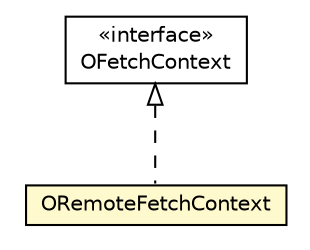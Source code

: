 #!/usr/local/bin/dot
#
# Class diagram 
# Generated by UMLGraph version R5_6-24-gf6e263 (http://www.umlgraph.org/)
#

digraph G {
	edge [fontname="Helvetica",fontsize=10,labelfontname="Helvetica",labelfontsize=10];
	node [fontname="Helvetica",fontsize=10,shape=plaintext];
	nodesep=0.25;
	ranksep=0.5;
	// com.orientechnologies.orient.core.fetch.OFetchContext
	c3114521 [label=<<table title="com.orientechnologies.orient.core.fetch.OFetchContext" border="0" cellborder="1" cellspacing="0" cellpadding="2" port="p" href="../OFetchContext.html">
		<tr><td><table border="0" cellspacing="0" cellpadding="1">
<tr><td align="center" balign="center"> &#171;interface&#187; </td></tr>
<tr><td align="center" balign="center"> OFetchContext </td></tr>
		</table></td></tr>
		</table>>, URL="../OFetchContext.html", fontname="Helvetica", fontcolor="black", fontsize=10.0];
	// com.orientechnologies.orient.core.fetch.remote.ORemoteFetchContext
	c3114522 [label=<<table title="com.orientechnologies.orient.core.fetch.remote.ORemoteFetchContext" border="0" cellborder="1" cellspacing="0" cellpadding="2" port="p" bgcolor="lemonChiffon" href="./ORemoteFetchContext.html">
		<tr><td><table border="0" cellspacing="0" cellpadding="1">
<tr><td align="center" balign="center"> ORemoteFetchContext </td></tr>
		</table></td></tr>
		</table>>, URL="./ORemoteFetchContext.html", fontname="Helvetica", fontcolor="black", fontsize=10.0];
	//com.orientechnologies.orient.core.fetch.remote.ORemoteFetchContext implements com.orientechnologies.orient.core.fetch.OFetchContext
	c3114521:p -> c3114522:p [dir=back,arrowtail=empty,style=dashed];
}


